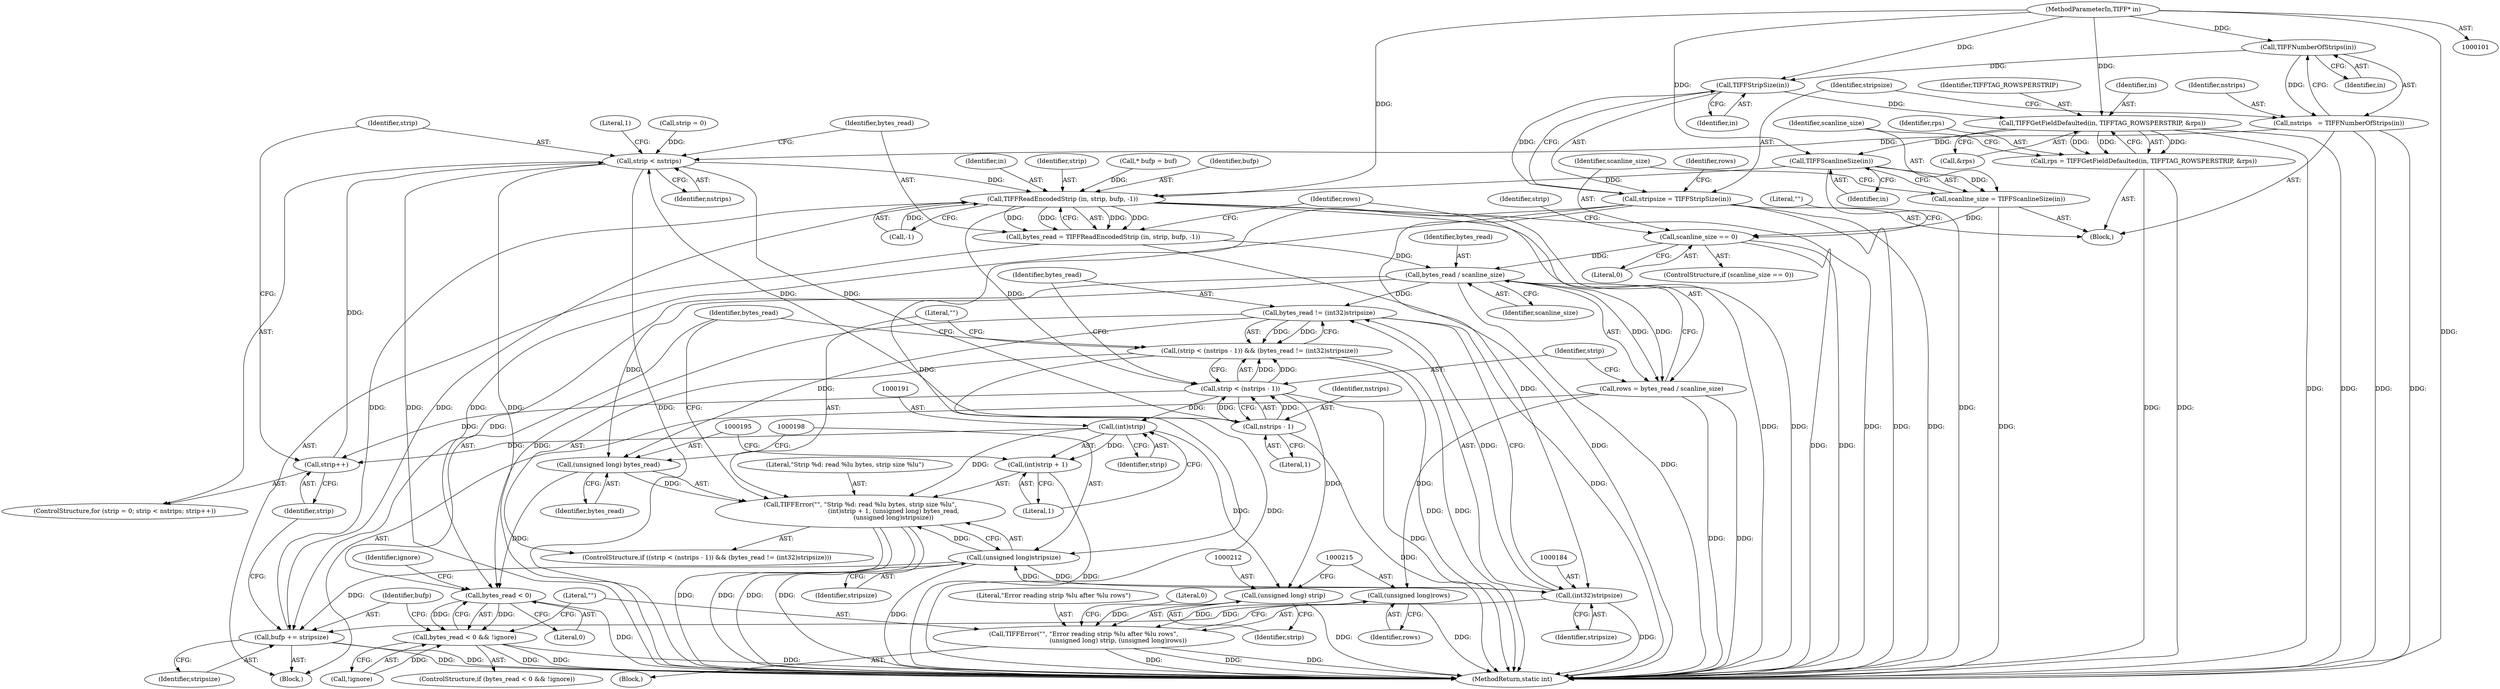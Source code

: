 digraph "0_libtiff_9657bbe3cdce4aaa90e07d50c1c70ae52da0ba6a@pointer" {
"1000117" [label="(Call,TIFFNumberOfStrips(in))"];
"1000102" [label="(MethodParameterIn,TIFF* in)"];
"1000115" [label="(Call,nstrips   = TIFFNumberOfStrips(in))"];
"1000155" [label="(Call,strip < nstrips)"];
"1000163" [label="(Call,TIFFReadEncodedStrip (in, strip, bufp, -1))"];
"1000161" [label="(Call,bytes_read = TIFFReadEncodedStrip (in, strip, bufp, -1))"];
"1000171" [label="(Call,bytes_read / scanline_size)"];
"1000169" [label="(Call,rows = bytes_read / scanline_size)"];
"1000214" [label="(Call,(unsigned long)rows)"];
"1000208" [label="(Call,TIFFError(\"\", \"Error reading strip %lu after %lu rows\",\n                                   (unsigned long) strip, (unsigned long)rows))"];
"1000181" [label="(Call,bytes_read != (int32)stripsize)"];
"1000175" [label="(Call,(strip < (nstrips - 1)) && (bytes_read != (int32)stripsize))"];
"1000194" [label="(Call,(unsigned long) bytes_read)"];
"1000186" [label="(Call,TIFFError(\"\", \"Strip %d: read %lu bytes, strip size %lu\",\n                                  (int)strip + 1, (unsigned long) bytes_read,\n                                  (unsigned long)stripsize))"];
"1000202" [label="(Call,bytes_read < 0)"];
"1000201" [label="(Call,bytes_read < 0 && !ignore)"];
"1000176" [label="(Call,strip < (nstrips - 1))"];
"1000158" [label="(Call,strip++)"];
"1000190" [label="(Call,(int)strip)"];
"1000189" [label="(Call,(int)strip + 1)"];
"1000211" [label="(Call,(unsigned long) strip)"];
"1000219" [label="(Call,bufp += stripsize)"];
"1000178" [label="(Call,nstrips - 1)"];
"1000122" [label="(Call,TIFFStripSize(in))"];
"1000120" [label="(Call,stripsize = TIFFStripSize(in))"];
"1000183" [label="(Call,(int32)stripsize)"];
"1000197" [label="(Call,(unsigned long)stripsize)"];
"1000131" [label="(Call,TIFFGetFieldDefaulted(in, TIFFTAG_ROWSPERSTRIP, &rps))"];
"1000129" [label="(Call,rps = TIFFGetFieldDefaulted(in, TIFFTAG_ROWSPERSTRIP, &rps))"];
"1000139" [label="(Call,TIFFScanlineSize(in))"];
"1000137" [label="(Call,scanline_size = TIFFScanlineSize(in))"];
"1000142" [label="(Call,scanline_size == 0)"];
"1000131" [label="(Call,TIFFGetFieldDefaulted(in, TIFFTAG_ROWSPERSTRIP, &rps))"];
"1000171" [label="(Call,bytes_read / scanline_size)"];
"1000102" [label="(MethodParameterIn,TIFF* in)"];
"1000141" [label="(ControlStructure,if (scanline_size == 0))"];
"1000206" [label="(Identifier,ignore)"];
"1000186" [label="(Call,TIFFError(\"\", \"Strip %d: read %lu bytes, strip size %lu\",\n                                  (int)strip + 1, (unsigned long) bytes_read,\n                                  (unsigned long)stripsize))"];
"1000199" [label="(Identifier,stripsize)"];
"1000202" [label="(Call,bytes_read < 0)"];
"1000214" [label="(Call,(unsigned long)rows)"];
"1000151" [label="(ControlStructure,for (strip = 0; strip < nstrips; strip++))"];
"1000130" [label="(Identifier,rps)"];
"1000176" [label="(Call,strip < (nstrips - 1))"];
"1000172" [label="(Identifier,bytes_read)"];
"1000209" [label="(Literal,\"\")"];
"1000122" [label="(Call,TIFFStripSize(in))"];
"1000167" [label="(Call,-1)"];
"1000196" [label="(Identifier,bytes_read)"];
"1000192" [label="(Identifier,strip)"];
"1000177" [label="(Identifier,strip)"];
"1000144" [label="(Literal,0)"];
"1000194" [label="(Call,(unsigned long) bytes_read)"];
"1000137" [label="(Call,scanline_size = TIFFScanlineSize(in))"];
"1000161" [label="(Call,bytes_read = TIFFReadEncodedStrip (in, strip, bufp, -1))"];
"1000155" [label="(Call,strip < nstrips)"];
"1000143" [label="(Identifier,scanline_size)"];
"1000164" [label="(Identifier,in)"];
"1000126" [label="(Identifier,rows)"];
"1000197" [label="(Call,(unsigned long)stripsize)"];
"1000213" [label="(Identifier,strip)"];
"1000159" [label="(Identifier,strip)"];
"1000188" [label="(Literal,\"Strip %d: read %lu bytes, strip size %lu\")"];
"1000187" [label="(Literal,\"\")"];
"1000204" [label="(Literal,0)"];
"1000219" [label="(Call,bufp += stripsize)"];
"1000162" [label="(Identifier,bytes_read)"];
"1000165" [label="(Identifier,strip)"];
"1000152" [label="(Call,strip = 0)"];
"1000153" [label="(Identifier,strip)"];
"1000121" [label="(Identifier,stripsize)"];
"1000160" [label="(Block,)"];
"1000120" [label="(Call,stripsize = TIFFStripSize(in))"];
"1000208" [label="(Call,TIFFError(\"\", \"Error reading strip %lu after %lu rows\",\n                                   (unsigned long) strip, (unsigned long)rows))"];
"1000116" [label="(Identifier,nstrips)"];
"1000224" [label="(MethodReturn,static int)"];
"1000185" [label="(Identifier,stripsize)"];
"1000181" [label="(Call,bytes_read != (int32)stripsize)"];
"1000129" [label="(Call,rps = TIFFGetFieldDefaulted(in, TIFFTAG_ROWSPERSTRIP, &rps))"];
"1000218" [label="(Literal,0)"];
"1000142" [label="(Call,scanline_size == 0)"];
"1000183" [label="(Call,(int32)stripsize)"];
"1000207" [label="(Block,)"];
"1000190" [label="(Call,(int)strip)"];
"1000169" [label="(Call,rows = bytes_read / scanline_size)"];
"1000106" [label="(Call,* bufp = buf)"];
"1000134" [label="(Call,&rps)"];
"1000158" [label="(Call,strip++)"];
"1000166" [label="(Identifier,bufp)"];
"1000221" [label="(Identifier,stripsize)"];
"1000123" [label="(Identifier,in)"];
"1000147" [label="(Literal,\"\")"];
"1000193" [label="(Literal,1)"];
"1000220" [label="(Identifier,bufp)"];
"1000157" [label="(Identifier,nstrips)"];
"1000139" [label="(Call,TIFFScanlineSize(in))"];
"1000175" [label="(Call,(strip < (nstrips - 1)) && (bytes_read != (int32)stripsize))"];
"1000132" [label="(Identifier,in)"];
"1000210" [label="(Literal,\"Error reading strip %lu after %lu rows\")"];
"1000200" [label="(ControlStructure,if (bytes_read < 0 && !ignore))"];
"1000201" [label="(Call,bytes_read < 0 && !ignore)"];
"1000179" [label="(Identifier,nstrips)"];
"1000178" [label="(Call,nstrips - 1)"];
"1000163" [label="(Call,TIFFReadEncodedStrip (in, strip, bufp, -1))"];
"1000118" [label="(Identifier,in)"];
"1000223" [label="(Literal,1)"];
"1000138" [label="(Identifier,scanline_size)"];
"1000180" [label="(Literal,1)"];
"1000216" [label="(Identifier,rows)"];
"1000140" [label="(Identifier,in)"];
"1000205" [label="(Call,!ignore)"];
"1000156" [label="(Identifier,strip)"];
"1000133" [label="(Identifier,TIFFTAG_ROWSPERSTRIP)"];
"1000117" [label="(Call,TIFFNumberOfStrips(in))"];
"1000203" [label="(Identifier,bytes_read)"];
"1000170" [label="(Identifier,rows)"];
"1000174" [label="(ControlStructure,if ((strip < (nstrips - 1)) && (bytes_read != (int32)stripsize)))"];
"1000211" [label="(Call,(unsigned long) strip)"];
"1000173" [label="(Identifier,scanline_size)"];
"1000104" [label="(Block,)"];
"1000115" [label="(Call,nstrips   = TIFFNumberOfStrips(in))"];
"1000189" [label="(Call,(int)strip + 1)"];
"1000182" [label="(Identifier,bytes_read)"];
"1000117" -> "1000115"  [label="AST: "];
"1000117" -> "1000118"  [label="CFG: "];
"1000118" -> "1000117"  [label="AST: "];
"1000115" -> "1000117"  [label="CFG: "];
"1000117" -> "1000115"  [label="DDG: "];
"1000102" -> "1000117"  [label="DDG: "];
"1000117" -> "1000122"  [label="DDG: "];
"1000102" -> "1000101"  [label="AST: "];
"1000102" -> "1000224"  [label="DDG: "];
"1000102" -> "1000122"  [label="DDG: "];
"1000102" -> "1000131"  [label="DDG: "];
"1000102" -> "1000139"  [label="DDG: "];
"1000102" -> "1000163"  [label="DDG: "];
"1000115" -> "1000104"  [label="AST: "];
"1000116" -> "1000115"  [label="AST: "];
"1000121" -> "1000115"  [label="CFG: "];
"1000115" -> "1000224"  [label="DDG: "];
"1000115" -> "1000224"  [label="DDG: "];
"1000115" -> "1000155"  [label="DDG: "];
"1000155" -> "1000151"  [label="AST: "];
"1000155" -> "1000157"  [label="CFG: "];
"1000156" -> "1000155"  [label="AST: "];
"1000157" -> "1000155"  [label="AST: "];
"1000162" -> "1000155"  [label="CFG: "];
"1000223" -> "1000155"  [label="CFG: "];
"1000155" -> "1000224"  [label="DDG: "];
"1000155" -> "1000224"  [label="DDG: "];
"1000155" -> "1000224"  [label="DDG: "];
"1000158" -> "1000155"  [label="DDG: "];
"1000152" -> "1000155"  [label="DDG: "];
"1000178" -> "1000155"  [label="DDG: "];
"1000155" -> "1000163"  [label="DDG: "];
"1000155" -> "1000178"  [label="DDG: "];
"1000163" -> "1000161"  [label="AST: "];
"1000163" -> "1000167"  [label="CFG: "];
"1000164" -> "1000163"  [label="AST: "];
"1000165" -> "1000163"  [label="AST: "];
"1000166" -> "1000163"  [label="AST: "];
"1000167" -> "1000163"  [label="AST: "];
"1000161" -> "1000163"  [label="CFG: "];
"1000163" -> "1000224"  [label="DDG: "];
"1000163" -> "1000224"  [label="DDG: "];
"1000163" -> "1000224"  [label="DDG: "];
"1000163" -> "1000161"  [label="DDG: "];
"1000163" -> "1000161"  [label="DDG: "];
"1000163" -> "1000161"  [label="DDG: "];
"1000163" -> "1000161"  [label="DDG: "];
"1000139" -> "1000163"  [label="DDG: "];
"1000106" -> "1000163"  [label="DDG: "];
"1000219" -> "1000163"  [label="DDG: "];
"1000167" -> "1000163"  [label="DDG: "];
"1000163" -> "1000176"  [label="DDG: "];
"1000163" -> "1000219"  [label="DDG: "];
"1000161" -> "1000160"  [label="AST: "];
"1000162" -> "1000161"  [label="AST: "];
"1000170" -> "1000161"  [label="CFG: "];
"1000161" -> "1000224"  [label="DDG: "];
"1000161" -> "1000171"  [label="DDG: "];
"1000171" -> "1000169"  [label="AST: "];
"1000171" -> "1000173"  [label="CFG: "];
"1000172" -> "1000171"  [label="AST: "];
"1000173" -> "1000171"  [label="AST: "];
"1000169" -> "1000171"  [label="CFG: "];
"1000171" -> "1000224"  [label="DDG: "];
"1000171" -> "1000169"  [label="DDG: "];
"1000171" -> "1000169"  [label="DDG: "];
"1000142" -> "1000171"  [label="DDG: "];
"1000171" -> "1000181"  [label="DDG: "];
"1000171" -> "1000194"  [label="DDG: "];
"1000171" -> "1000202"  [label="DDG: "];
"1000169" -> "1000160"  [label="AST: "];
"1000170" -> "1000169"  [label="AST: "];
"1000177" -> "1000169"  [label="CFG: "];
"1000169" -> "1000224"  [label="DDG: "];
"1000169" -> "1000224"  [label="DDG: "];
"1000169" -> "1000214"  [label="DDG: "];
"1000214" -> "1000208"  [label="AST: "];
"1000214" -> "1000216"  [label="CFG: "];
"1000215" -> "1000214"  [label="AST: "];
"1000216" -> "1000214"  [label="AST: "];
"1000208" -> "1000214"  [label="CFG: "];
"1000214" -> "1000224"  [label="DDG: "];
"1000214" -> "1000208"  [label="DDG: "];
"1000208" -> "1000207"  [label="AST: "];
"1000209" -> "1000208"  [label="AST: "];
"1000210" -> "1000208"  [label="AST: "];
"1000211" -> "1000208"  [label="AST: "];
"1000218" -> "1000208"  [label="CFG: "];
"1000208" -> "1000224"  [label="DDG: "];
"1000208" -> "1000224"  [label="DDG: "];
"1000208" -> "1000224"  [label="DDG: "];
"1000211" -> "1000208"  [label="DDG: "];
"1000181" -> "1000175"  [label="AST: "];
"1000181" -> "1000183"  [label="CFG: "];
"1000182" -> "1000181"  [label="AST: "];
"1000183" -> "1000181"  [label="AST: "];
"1000175" -> "1000181"  [label="CFG: "];
"1000181" -> "1000224"  [label="DDG: "];
"1000181" -> "1000175"  [label="DDG: "];
"1000181" -> "1000175"  [label="DDG: "];
"1000183" -> "1000181"  [label="DDG: "];
"1000181" -> "1000194"  [label="DDG: "];
"1000181" -> "1000202"  [label="DDG: "];
"1000175" -> "1000174"  [label="AST: "];
"1000175" -> "1000176"  [label="CFG: "];
"1000176" -> "1000175"  [label="AST: "];
"1000187" -> "1000175"  [label="CFG: "];
"1000203" -> "1000175"  [label="CFG: "];
"1000175" -> "1000224"  [label="DDG: "];
"1000175" -> "1000224"  [label="DDG: "];
"1000175" -> "1000224"  [label="DDG: "];
"1000176" -> "1000175"  [label="DDG: "];
"1000176" -> "1000175"  [label="DDG: "];
"1000194" -> "1000186"  [label="AST: "];
"1000194" -> "1000196"  [label="CFG: "];
"1000195" -> "1000194"  [label="AST: "];
"1000196" -> "1000194"  [label="AST: "];
"1000198" -> "1000194"  [label="CFG: "];
"1000194" -> "1000186"  [label="DDG: "];
"1000194" -> "1000202"  [label="DDG: "];
"1000186" -> "1000174"  [label="AST: "];
"1000186" -> "1000197"  [label="CFG: "];
"1000187" -> "1000186"  [label="AST: "];
"1000188" -> "1000186"  [label="AST: "];
"1000189" -> "1000186"  [label="AST: "];
"1000197" -> "1000186"  [label="AST: "];
"1000203" -> "1000186"  [label="CFG: "];
"1000186" -> "1000224"  [label="DDG: "];
"1000186" -> "1000224"  [label="DDG: "];
"1000186" -> "1000224"  [label="DDG: "];
"1000186" -> "1000224"  [label="DDG: "];
"1000190" -> "1000186"  [label="DDG: "];
"1000197" -> "1000186"  [label="DDG: "];
"1000202" -> "1000201"  [label="AST: "];
"1000202" -> "1000204"  [label="CFG: "];
"1000203" -> "1000202"  [label="AST: "];
"1000204" -> "1000202"  [label="AST: "];
"1000206" -> "1000202"  [label="CFG: "];
"1000201" -> "1000202"  [label="CFG: "];
"1000202" -> "1000224"  [label="DDG: "];
"1000202" -> "1000201"  [label="DDG: "];
"1000202" -> "1000201"  [label="DDG: "];
"1000201" -> "1000200"  [label="AST: "];
"1000201" -> "1000205"  [label="CFG: "];
"1000205" -> "1000201"  [label="AST: "];
"1000209" -> "1000201"  [label="CFG: "];
"1000220" -> "1000201"  [label="CFG: "];
"1000201" -> "1000224"  [label="DDG: "];
"1000201" -> "1000224"  [label="DDG: "];
"1000201" -> "1000224"  [label="DDG: "];
"1000205" -> "1000201"  [label="DDG: "];
"1000176" -> "1000178"  [label="CFG: "];
"1000177" -> "1000176"  [label="AST: "];
"1000178" -> "1000176"  [label="AST: "];
"1000182" -> "1000176"  [label="CFG: "];
"1000176" -> "1000224"  [label="DDG: "];
"1000176" -> "1000158"  [label="DDG: "];
"1000178" -> "1000176"  [label="DDG: "];
"1000178" -> "1000176"  [label="DDG: "];
"1000176" -> "1000190"  [label="DDG: "];
"1000176" -> "1000211"  [label="DDG: "];
"1000158" -> "1000151"  [label="AST: "];
"1000158" -> "1000159"  [label="CFG: "];
"1000159" -> "1000158"  [label="AST: "];
"1000156" -> "1000158"  [label="CFG: "];
"1000190" -> "1000158"  [label="DDG: "];
"1000190" -> "1000189"  [label="AST: "];
"1000190" -> "1000192"  [label="CFG: "];
"1000191" -> "1000190"  [label="AST: "];
"1000192" -> "1000190"  [label="AST: "];
"1000193" -> "1000190"  [label="CFG: "];
"1000190" -> "1000189"  [label="DDG: "];
"1000190" -> "1000211"  [label="DDG: "];
"1000189" -> "1000193"  [label="CFG: "];
"1000193" -> "1000189"  [label="AST: "];
"1000195" -> "1000189"  [label="CFG: "];
"1000189" -> "1000224"  [label="DDG: "];
"1000211" -> "1000213"  [label="CFG: "];
"1000212" -> "1000211"  [label="AST: "];
"1000213" -> "1000211"  [label="AST: "];
"1000215" -> "1000211"  [label="CFG: "];
"1000211" -> "1000224"  [label="DDG: "];
"1000219" -> "1000160"  [label="AST: "];
"1000219" -> "1000221"  [label="CFG: "];
"1000220" -> "1000219"  [label="AST: "];
"1000221" -> "1000219"  [label="AST: "];
"1000159" -> "1000219"  [label="CFG: "];
"1000219" -> "1000224"  [label="DDG: "];
"1000219" -> "1000224"  [label="DDG: "];
"1000183" -> "1000219"  [label="DDG: "];
"1000120" -> "1000219"  [label="DDG: "];
"1000197" -> "1000219"  [label="DDG: "];
"1000178" -> "1000180"  [label="CFG: "];
"1000179" -> "1000178"  [label="AST: "];
"1000180" -> "1000178"  [label="AST: "];
"1000178" -> "1000224"  [label="DDG: "];
"1000122" -> "1000120"  [label="AST: "];
"1000122" -> "1000123"  [label="CFG: "];
"1000123" -> "1000122"  [label="AST: "];
"1000120" -> "1000122"  [label="CFG: "];
"1000122" -> "1000120"  [label="DDG: "];
"1000122" -> "1000131"  [label="DDG: "];
"1000120" -> "1000104"  [label="AST: "];
"1000121" -> "1000120"  [label="AST: "];
"1000126" -> "1000120"  [label="CFG: "];
"1000120" -> "1000224"  [label="DDG: "];
"1000120" -> "1000224"  [label="DDG: "];
"1000120" -> "1000183"  [label="DDG: "];
"1000120" -> "1000197"  [label="DDG: "];
"1000183" -> "1000185"  [label="CFG: "];
"1000184" -> "1000183"  [label="AST: "];
"1000185" -> "1000183"  [label="AST: "];
"1000183" -> "1000224"  [label="DDG: "];
"1000197" -> "1000183"  [label="DDG: "];
"1000183" -> "1000197"  [label="DDG: "];
"1000197" -> "1000199"  [label="CFG: "];
"1000198" -> "1000197"  [label="AST: "];
"1000199" -> "1000197"  [label="AST: "];
"1000197" -> "1000224"  [label="DDG: "];
"1000131" -> "1000129"  [label="AST: "];
"1000131" -> "1000134"  [label="CFG: "];
"1000132" -> "1000131"  [label="AST: "];
"1000133" -> "1000131"  [label="AST: "];
"1000134" -> "1000131"  [label="AST: "];
"1000129" -> "1000131"  [label="CFG: "];
"1000131" -> "1000224"  [label="DDG: "];
"1000131" -> "1000224"  [label="DDG: "];
"1000131" -> "1000129"  [label="DDG: "];
"1000131" -> "1000129"  [label="DDG: "];
"1000131" -> "1000129"  [label="DDG: "];
"1000131" -> "1000139"  [label="DDG: "];
"1000129" -> "1000104"  [label="AST: "];
"1000130" -> "1000129"  [label="AST: "];
"1000138" -> "1000129"  [label="CFG: "];
"1000129" -> "1000224"  [label="DDG: "];
"1000129" -> "1000224"  [label="DDG: "];
"1000139" -> "1000137"  [label="AST: "];
"1000139" -> "1000140"  [label="CFG: "];
"1000140" -> "1000139"  [label="AST: "];
"1000137" -> "1000139"  [label="CFG: "];
"1000139" -> "1000224"  [label="DDG: "];
"1000139" -> "1000137"  [label="DDG: "];
"1000137" -> "1000104"  [label="AST: "];
"1000138" -> "1000137"  [label="AST: "];
"1000143" -> "1000137"  [label="CFG: "];
"1000137" -> "1000224"  [label="DDG: "];
"1000137" -> "1000142"  [label="DDG: "];
"1000142" -> "1000141"  [label="AST: "];
"1000142" -> "1000144"  [label="CFG: "];
"1000143" -> "1000142"  [label="AST: "];
"1000144" -> "1000142"  [label="AST: "];
"1000147" -> "1000142"  [label="CFG: "];
"1000153" -> "1000142"  [label="CFG: "];
"1000142" -> "1000224"  [label="DDG: "];
"1000142" -> "1000224"  [label="DDG: "];
}
